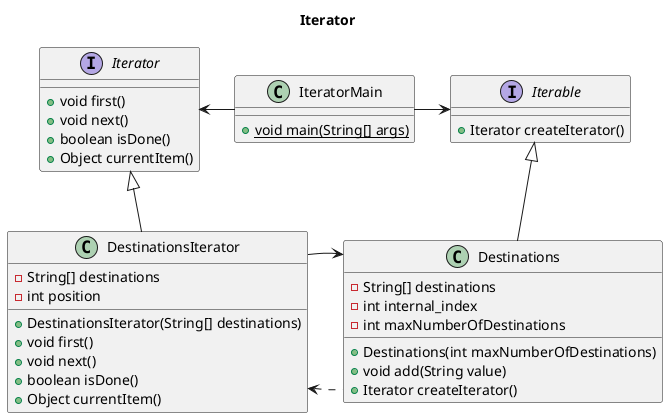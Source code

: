 @startuml
	
	title Iterator
	
	class IteratorMain{
		+ void {static} main(String[] args)
	}
	
	interface Iterator{
		+ void first()
		+ void next()
		+ boolean isDone()
		+ Object currentItem()
	}
	
	interface Iterable{
		+ Iterator createIterator()
	}
	
	class Destinations{
		- String[] destinations
		- int internal_index
		- int maxNumberOfDestinations
		+ Destinations(int maxNumberOfDestinations)
		+ void add(String value)
		+ Iterator createIterator()
	}
	
	class DestinationsIterator{
		- String[] destinations
		- int position
		+DestinationsIterator(String[] destinations)
		+ void first()
		+ void next()
		+ boolean isDone()
		+ Object currentItem()
	}
	
	
	
	Iterable <|-- Destinations
	Iterator <|-- DestinationsIterator
	DestinationsIterator <.right. Destinations
	Iterator <-right- IteratorMain
	Iterable <-left- IteratorMain
	Destinations <-left- DestinationsIterator
	
@enduml